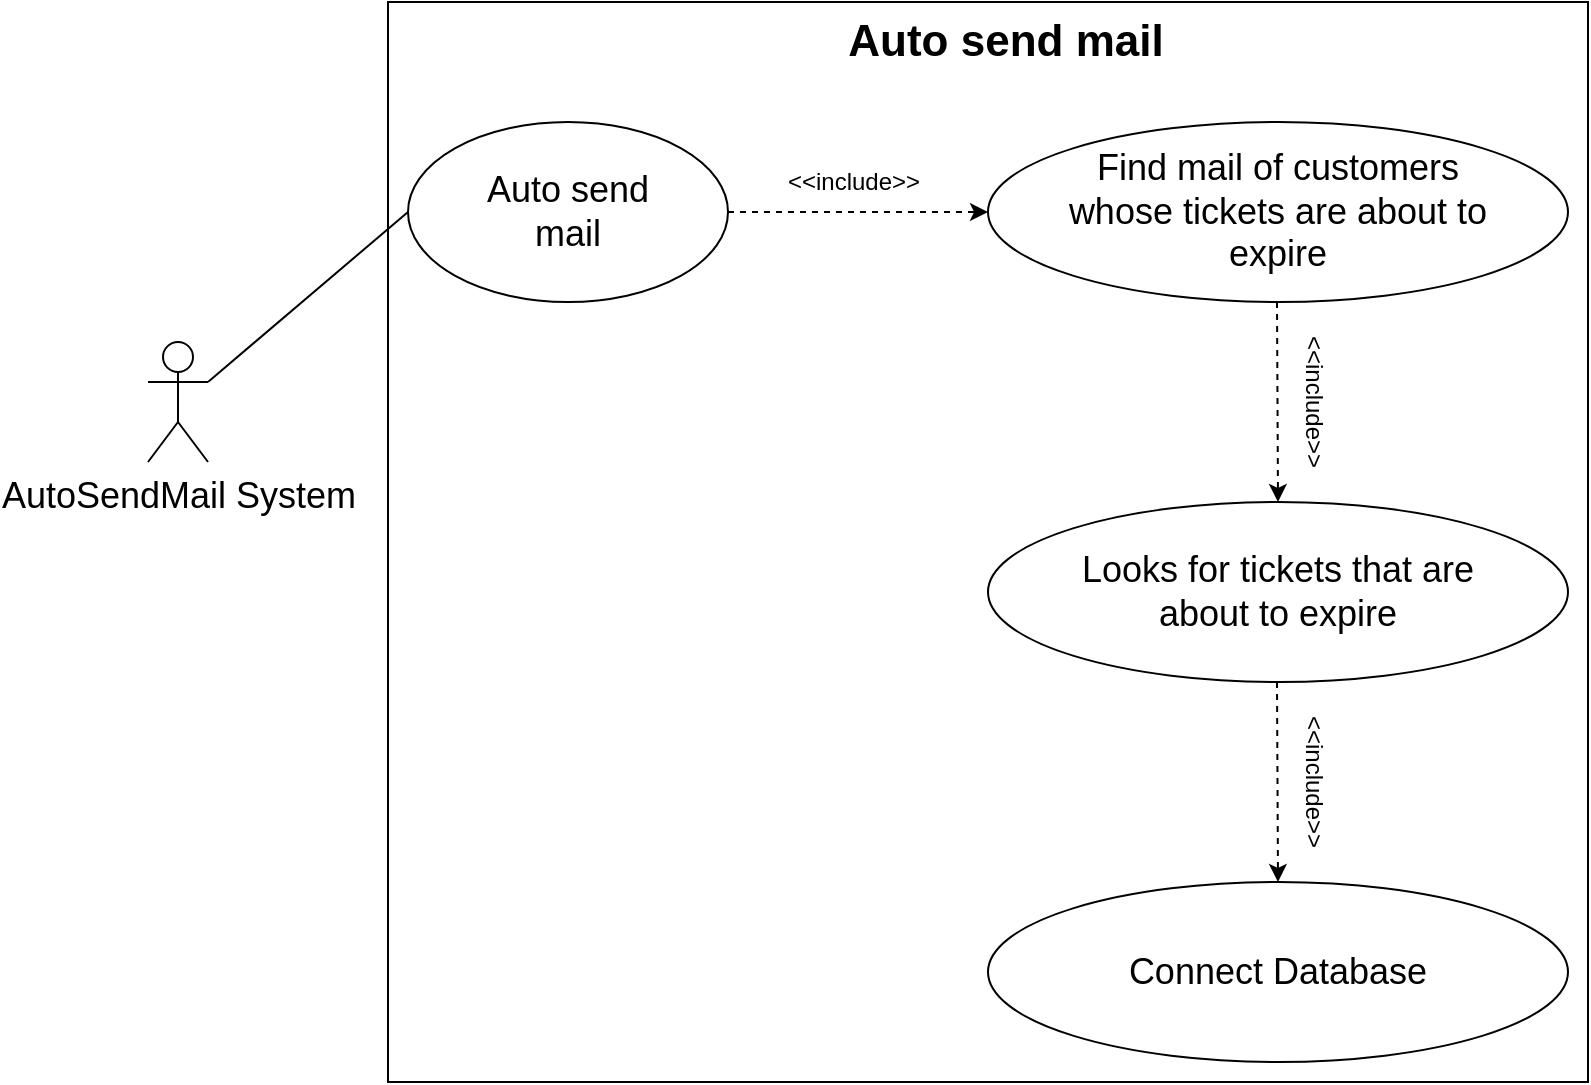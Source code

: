 <mxfile version="14.1.2" type="device"><diagram id="6z0qvBmRQPDclwqZbSUk" name="Page-1"><mxGraphModel dx="1038" dy="548" grid="1" gridSize="10" guides="1" tooltips="1" connect="1" arrows="1" fold="1" page="1" pageScale="1" pageWidth="827" pageHeight="1169" math="0" shadow="0"><root><mxCell id="0"/><mxCell id="1" parent="0"/><mxCell id="qfl84VmZoo_xy5frchEN-3" value="" style="rounded=0;whiteSpace=wrap;html=1;" vertex="1" parent="1"><mxGeometry x="210" y="50" width="600" height="540" as="geometry"/></mxCell><mxCell id="hOYw0Hx7vUV-uXF5fC9L-2" value="" style="ellipse;whiteSpace=wrap;html=1;" parent="1" vertex="1"><mxGeometry x="510" y="300" width="290" height="90" as="geometry"/></mxCell><mxCell id="dJVdH7xX6Sx9FoLoTpvC-1" value="" style="ellipse;whiteSpace=wrap;html=1;" parent="1" vertex="1"><mxGeometry x="220" y="110" width="160" height="90" as="geometry"/></mxCell><mxCell id="dJVdH7xX6Sx9FoLoTpvC-2" value="&lt;span style=&quot;font-size: 18px&quot;&gt;AutoSendMail System&lt;/span&gt;" style="shape=umlActor;verticalLabelPosition=bottom;verticalAlign=top;html=1;outlineConnect=0;" parent="1" vertex="1"><mxGeometry x="90" y="220" width="30" height="60" as="geometry"/></mxCell><mxCell id="dJVdH7xX6Sx9FoLoTpvC-3" value="" style="ellipse;whiteSpace=wrap;html=1;" parent="1" vertex="1"><mxGeometry x="510" y="110" width="290" height="90" as="geometry"/></mxCell><mxCell id="dJVdH7xX6Sx9FoLoTpvC-9" value="&lt;b&gt;&lt;font style=&quot;font-size: 22px&quot;&gt;Auto send mail&lt;/font&gt;&lt;/b&gt;" style="text;html=1;strokeColor=none;fillColor=none;align=center;verticalAlign=middle;whiteSpace=wrap;rounded=0;" parent="1" vertex="1"><mxGeometry x="420" y="60" width="198" height="20" as="geometry"/></mxCell><mxCell id="dJVdH7xX6Sx9FoLoTpvC-11" value="&lt;font style=&quot;font-size: 18px&quot;&gt;Auto send mail&lt;/font&gt;" style="text;html=1;strokeColor=none;fillColor=none;align=center;verticalAlign=middle;whiteSpace=wrap;rounded=0;" parent="1" vertex="1"><mxGeometry x="245" y="145" width="110" height="20" as="geometry"/></mxCell><mxCell id="dJVdH7xX6Sx9FoLoTpvC-12" value="&lt;span style=&quot;font-size: 18px&quot;&gt;Looks for tickets that are about to expire&lt;/span&gt;" style="text;html=1;strokeColor=none;fillColor=none;align=center;verticalAlign=middle;whiteSpace=wrap;rounded=0;" parent="1" vertex="1"><mxGeometry x="550" y="335" width="210" height="20" as="geometry"/></mxCell><mxCell id="dJVdH7xX6Sx9FoLoTpvC-42" value="" style="endArrow=none;html=1;exitX=1;exitY=0.333;exitDx=0;exitDy=0;exitPerimeter=0;entryX=0;entryY=0.5;entryDx=0;entryDy=0;" parent="1" source="dJVdH7xX6Sx9FoLoTpvC-2" target="dJVdH7xX6Sx9FoLoTpvC-1" edge="1"><mxGeometry width="50" height="50" relative="1" as="geometry"><mxPoint x="390" y="350" as="sourcePoint"/><mxPoint x="150" y="390" as="targetPoint"/></mxGeometry></mxCell><mxCell id="hOYw0Hx7vUV-uXF5fC9L-5" value="&amp;lt;&amp;lt;include&amp;gt;&amp;gt;" style="text;html=1;strokeColor=none;fillColor=none;align=center;verticalAlign=middle;whiteSpace=wrap;rounded=0;" parent="1" vertex="1"><mxGeometry x="420" y="130" width="46" height="20" as="geometry"/></mxCell><mxCell id="hOYw0Hx7vUV-uXF5fC9L-6" value="&lt;span style=&quot;font-size: 18px&quot;&gt;Find mail of customers whose tickets are about to expire&lt;/span&gt;" style="text;html=1;strokeColor=none;fillColor=none;align=center;verticalAlign=middle;whiteSpace=wrap;rounded=0;" parent="1" vertex="1"><mxGeometry x="536.25" y="145" width="237.5" height="20" as="geometry"/></mxCell><mxCell id="nHggLFu17uKAcEZw4nLO-2" value="" style="endArrow=classic;html=1;dashed=1;entryX=0;entryY=0.5;entryDx=0;entryDy=0;exitX=1;exitY=0.5;exitDx=0;exitDy=0;" parent="1" source="dJVdH7xX6Sx9FoLoTpvC-1" target="dJVdH7xX6Sx9FoLoTpvC-3" edge="1"><mxGeometry width="50" height="50" relative="1" as="geometry"><mxPoint x="380" y="170" as="sourcePoint"/><mxPoint x="440" y="200" as="targetPoint"/></mxGeometry></mxCell><mxCell id="nHggLFu17uKAcEZw4nLO-3" value="" style="ellipse;whiteSpace=wrap;html=1;" parent="1" vertex="1"><mxGeometry x="510" y="490" width="290" height="90" as="geometry"/></mxCell><mxCell id="nHggLFu17uKAcEZw4nLO-4" value="&lt;span style=&quot;font-size: 18px&quot;&gt;Connect Database&lt;/span&gt;" style="text;html=1;strokeColor=none;fillColor=none;align=center;verticalAlign=middle;whiteSpace=wrap;rounded=0;" parent="1" vertex="1"><mxGeometry x="550" y="525" width="210" height="20" as="geometry"/></mxCell><mxCell id="nHggLFu17uKAcEZw4nLO-13" value="&amp;lt;&amp;lt;include&amp;gt;&amp;gt;" style="text;html=1;strokeColor=none;fillColor=none;align=center;verticalAlign=middle;whiteSpace=wrap;rounded=0;rotation=90;" parent="1" vertex="1"><mxGeometry x="650" y="240" width="46" height="20" as="geometry"/></mxCell><mxCell id="nHggLFu17uKAcEZw4nLO-14" value="&amp;lt;&amp;lt;include&amp;gt;&amp;gt;" style="text;html=1;strokeColor=none;fillColor=none;align=center;verticalAlign=middle;whiteSpace=wrap;rounded=0;rotation=90;" parent="1" vertex="1"><mxGeometry x="650" y="430" width="46" height="20" as="geometry"/></mxCell><mxCell id="nHggLFu17uKAcEZw4nLO-15" value="" style="endArrow=classic;html=1;dashed=1;entryX=0.5;entryY=0;entryDx=0;entryDy=0;" parent="1" edge="1"><mxGeometry width="50" height="50" relative="1" as="geometry"><mxPoint x="654.5" y="390" as="sourcePoint"/><mxPoint x="655" y="490" as="targetPoint"/></mxGeometry></mxCell><mxCell id="qfl84VmZoo_xy5frchEN-2" value="" style="endArrow=classic;html=1;dashed=1;entryX=0.5;entryY=0;entryDx=0;entryDy=0;" edge="1" parent="1"><mxGeometry width="50" height="50" relative="1" as="geometry"><mxPoint x="654.5" y="200" as="sourcePoint"/><mxPoint x="655" y="300" as="targetPoint"/></mxGeometry></mxCell></root></mxGraphModel></diagram></mxfile>